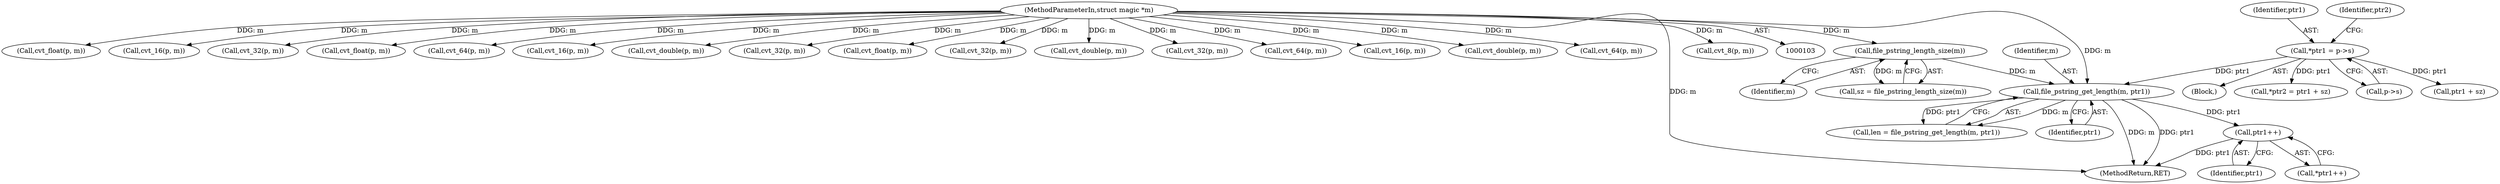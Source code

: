 digraph "0_file_59e63838913eee47f5c120a6c53d4565af638158@pointer" {
"1000218" [label="(Call,ptr1++)"];
"1000194" [label="(Call,file_pstring_get_length(m, ptr1))"];
"1000177" [label="(Call,file_pstring_length_size(m))"];
"1000105" [label="(MethodParameterIn,struct magic *m)"];
"1000180" [label="(Call,*ptr1 = p->s)"];
"1000613" [label="(Call,cvt_float(p, m))"];
"1000217" [label="(Call,*ptr1++)"];
"1000219" [label="(Identifier,ptr1)"];
"1000249" [label="(Call,cvt_16(p, m))"];
"1000607" [label="(Call,cvt_32(p, m))"];
"1000707" [label="(Call,cvt_float(p, m))"];
"1000392" [label="(Call,cvt_64(p, m))"];
"1000187" [label="(Identifier,ptr2)"];
"1000175" [label="(Call,sz = file_pstring_length_size(m))"];
"1000132" [label="(Call,cvt_16(p, m))"];
"1000800" [label="(Call,cvt_double(p, m))"];
"1000194" [label="(Call,file_pstring_get_length(m, ptr1))"];
"1000177" [label="(Call,file_pstring_length_size(m))"];
"1000192" [label="(Call,len = file_pstring_get_length(m, ptr1))"];
"1000296" [label="(Call,cvt_32(p, m))"];
"1000660" [label="(Call,cvt_float(p, m))"];
"1000140" [label="(Call,cvt_32(p, m))"];
"1000188" [label="(Call,ptr1 + sz)"];
"1000181" [label="(Identifier,ptr1)"];
"1000713" [label="(Call,cvt_double(p, m))"];
"1000464" [label="(Call,cvt_32(p, m))"];
"1000196" [label="(Identifier,ptr1)"];
"1000149" [label="(Call,cvt_64(p, m))"];
"1000417" [label="(Call,cvt_16(p, m))"];
"1000887" [label="(Call,cvt_double(p, m))"];
"1000178" [label="(Identifier,m)"];
"1000195" [label="(Identifier,m)"];
"1000182" [label="(Call,p->s)"];
"1000173" [label="(Block,)"];
"1000560" [label="(Call,cvt_64(p, m))"];
"1000186" [label="(Call,*ptr2 = ptr1 + sz)"];
"1000909" [label="(MethodReturn,RET)"];
"1000218" [label="(Call,ptr1++)"];
"1000126" [label="(Call,cvt_8(p, m))"];
"1000180" [label="(Call,*ptr1 = p->s)"];
"1000105" [label="(MethodParameterIn,struct magic *m)"];
"1000218" -> "1000217"  [label="AST: "];
"1000218" -> "1000219"  [label="CFG: "];
"1000219" -> "1000218"  [label="AST: "];
"1000217" -> "1000218"  [label="CFG: "];
"1000218" -> "1000909"  [label="DDG: ptr1"];
"1000194" -> "1000218"  [label="DDG: ptr1"];
"1000194" -> "1000192"  [label="AST: "];
"1000194" -> "1000196"  [label="CFG: "];
"1000195" -> "1000194"  [label="AST: "];
"1000196" -> "1000194"  [label="AST: "];
"1000192" -> "1000194"  [label="CFG: "];
"1000194" -> "1000909"  [label="DDG: m"];
"1000194" -> "1000909"  [label="DDG: ptr1"];
"1000194" -> "1000192"  [label="DDG: m"];
"1000194" -> "1000192"  [label="DDG: ptr1"];
"1000177" -> "1000194"  [label="DDG: m"];
"1000105" -> "1000194"  [label="DDG: m"];
"1000180" -> "1000194"  [label="DDG: ptr1"];
"1000177" -> "1000175"  [label="AST: "];
"1000177" -> "1000178"  [label="CFG: "];
"1000178" -> "1000177"  [label="AST: "];
"1000175" -> "1000177"  [label="CFG: "];
"1000177" -> "1000175"  [label="DDG: m"];
"1000105" -> "1000177"  [label="DDG: m"];
"1000105" -> "1000103"  [label="AST: "];
"1000105" -> "1000909"  [label="DDG: m"];
"1000105" -> "1000126"  [label="DDG: m"];
"1000105" -> "1000132"  [label="DDG: m"];
"1000105" -> "1000140"  [label="DDG: m"];
"1000105" -> "1000149"  [label="DDG: m"];
"1000105" -> "1000249"  [label="DDG: m"];
"1000105" -> "1000296"  [label="DDG: m"];
"1000105" -> "1000392"  [label="DDG: m"];
"1000105" -> "1000417"  [label="DDG: m"];
"1000105" -> "1000464"  [label="DDG: m"];
"1000105" -> "1000560"  [label="DDG: m"];
"1000105" -> "1000607"  [label="DDG: m"];
"1000105" -> "1000613"  [label="DDG: m"];
"1000105" -> "1000660"  [label="DDG: m"];
"1000105" -> "1000707"  [label="DDG: m"];
"1000105" -> "1000713"  [label="DDG: m"];
"1000105" -> "1000800"  [label="DDG: m"];
"1000105" -> "1000887"  [label="DDG: m"];
"1000180" -> "1000173"  [label="AST: "];
"1000180" -> "1000182"  [label="CFG: "];
"1000181" -> "1000180"  [label="AST: "];
"1000182" -> "1000180"  [label="AST: "];
"1000187" -> "1000180"  [label="CFG: "];
"1000180" -> "1000186"  [label="DDG: ptr1"];
"1000180" -> "1000188"  [label="DDG: ptr1"];
}
